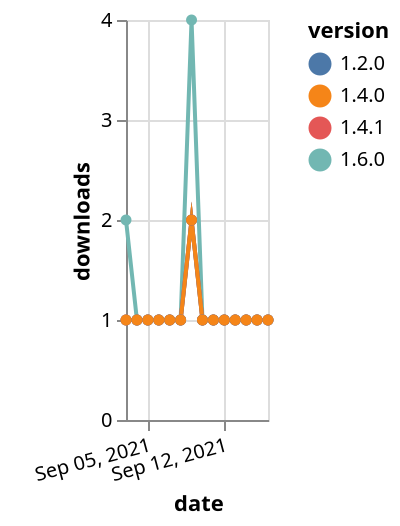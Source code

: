{"$schema": "https://vega.github.io/schema/vega-lite/v5.json", "description": "A simple bar chart with embedded data.", "data": {"values": [{"date": "2021-09-03", "total": 116, "delta": 2, "version": "1.6.0"}, {"date": "2021-09-04", "total": 117, "delta": 1, "version": "1.6.0"}, {"date": "2021-09-05", "total": 118, "delta": 1, "version": "1.6.0"}, {"date": "2021-09-06", "total": 119, "delta": 1, "version": "1.6.0"}, {"date": "2021-09-07", "total": 120, "delta": 1, "version": "1.6.0"}, {"date": "2021-09-08", "total": 121, "delta": 1, "version": "1.6.0"}, {"date": "2021-09-09", "total": 125, "delta": 4, "version": "1.6.0"}, {"date": "2021-09-10", "total": 126, "delta": 1, "version": "1.6.0"}, {"date": "2021-09-11", "total": 127, "delta": 1, "version": "1.6.0"}, {"date": "2021-09-12", "total": 128, "delta": 1, "version": "1.6.0"}, {"date": "2021-09-13", "total": 129, "delta": 1, "version": "1.6.0"}, {"date": "2021-09-14", "total": 130, "delta": 1, "version": "1.6.0"}, {"date": "2021-09-15", "total": 131, "delta": 1, "version": "1.6.0"}, {"date": "2021-09-16", "total": 132, "delta": 1, "version": "1.6.0"}, {"date": "2021-09-03", "total": 136, "delta": 1, "version": "1.4.1"}, {"date": "2021-09-04", "total": 137, "delta": 1, "version": "1.4.1"}, {"date": "2021-09-05", "total": 138, "delta": 1, "version": "1.4.1"}, {"date": "2021-09-06", "total": 139, "delta": 1, "version": "1.4.1"}, {"date": "2021-09-07", "total": 140, "delta": 1, "version": "1.4.1"}, {"date": "2021-09-08", "total": 141, "delta": 1, "version": "1.4.1"}, {"date": "2021-09-09", "total": 143, "delta": 2, "version": "1.4.1"}, {"date": "2021-09-10", "total": 144, "delta": 1, "version": "1.4.1"}, {"date": "2021-09-11", "total": 145, "delta": 1, "version": "1.4.1"}, {"date": "2021-09-12", "total": 146, "delta": 1, "version": "1.4.1"}, {"date": "2021-09-13", "total": 147, "delta": 1, "version": "1.4.1"}, {"date": "2021-09-14", "total": 148, "delta": 1, "version": "1.4.1"}, {"date": "2021-09-15", "total": 149, "delta": 1, "version": "1.4.1"}, {"date": "2021-09-16", "total": 150, "delta": 1, "version": "1.4.1"}, {"date": "2021-09-03", "total": 164, "delta": 1, "version": "1.2.0"}, {"date": "2021-09-04", "total": 165, "delta": 1, "version": "1.2.0"}, {"date": "2021-09-05", "total": 166, "delta": 1, "version": "1.2.0"}, {"date": "2021-09-06", "total": 167, "delta": 1, "version": "1.2.0"}, {"date": "2021-09-07", "total": 168, "delta": 1, "version": "1.2.0"}, {"date": "2021-09-08", "total": 169, "delta": 1, "version": "1.2.0"}, {"date": "2021-09-09", "total": 171, "delta": 2, "version": "1.2.0"}, {"date": "2021-09-10", "total": 172, "delta": 1, "version": "1.2.0"}, {"date": "2021-09-11", "total": 173, "delta": 1, "version": "1.2.0"}, {"date": "2021-09-12", "total": 174, "delta": 1, "version": "1.2.0"}, {"date": "2021-09-13", "total": 175, "delta": 1, "version": "1.2.0"}, {"date": "2021-09-14", "total": 176, "delta": 1, "version": "1.2.0"}, {"date": "2021-09-15", "total": 177, "delta": 1, "version": "1.2.0"}, {"date": "2021-09-16", "total": 178, "delta": 1, "version": "1.2.0"}, {"date": "2021-09-03", "total": 144, "delta": 1, "version": "1.4.0"}, {"date": "2021-09-04", "total": 145, "delta": 1, "version": "1.4.0"}, {"date": "2021-09-05", "total": 146, "delta": 1, "version": "1.4.0"}, {"date": "2021-09-06", "total": 147, "delta": 1, "version": "1.4.0"}, {"date": "2021-09-07", "total": 148, "delta": 1, "version": "1.4.0"}, {"date": "2021-09-08", "total": 149, "delta": 1, "version": "1.4.0"}, {"date": "2021-09-09", "total": 151, "delta": 2, "version": "1.4.0"}, {"date": "2021-09-10", "total": 152, "delta": 1, "version": "1.4.0"}, {"date": "2021-09-11", "total": 153, "delta": 1, "version": "1.4.0"}, {"date": "2021-09-12", "total": 154, "delta": 1, "version": "1.4.0"}, {"date": "2021-09-13", "total": 155, "delta": 1, "version": "1.4.0"}, {"date": "2021-09-14", "total": 156, "delta": 1, "version": "1.4.0"}, {"date": "2021-09-15", "total": 157, "delta": 1, "version": "1.4.0"}, {"date": "2021-09-16", "total": 158, "delta": 1, "version": "1.4.0"}]}, "width": "container", "mark": {"type": "line", "point": {"filled": true}}, "encoding": {"x": {"field": "date", "type": "temporal", "timeUnit": "yearmonthdate", "title": "date", "axis": {"labelAngle": -15}}, "y": {"field": "delta", "type": "quantitative", "title": "downloads"}, "color": {"field": "version", "type": "nominal"}, "tooltip": {"field": "delta"}}}